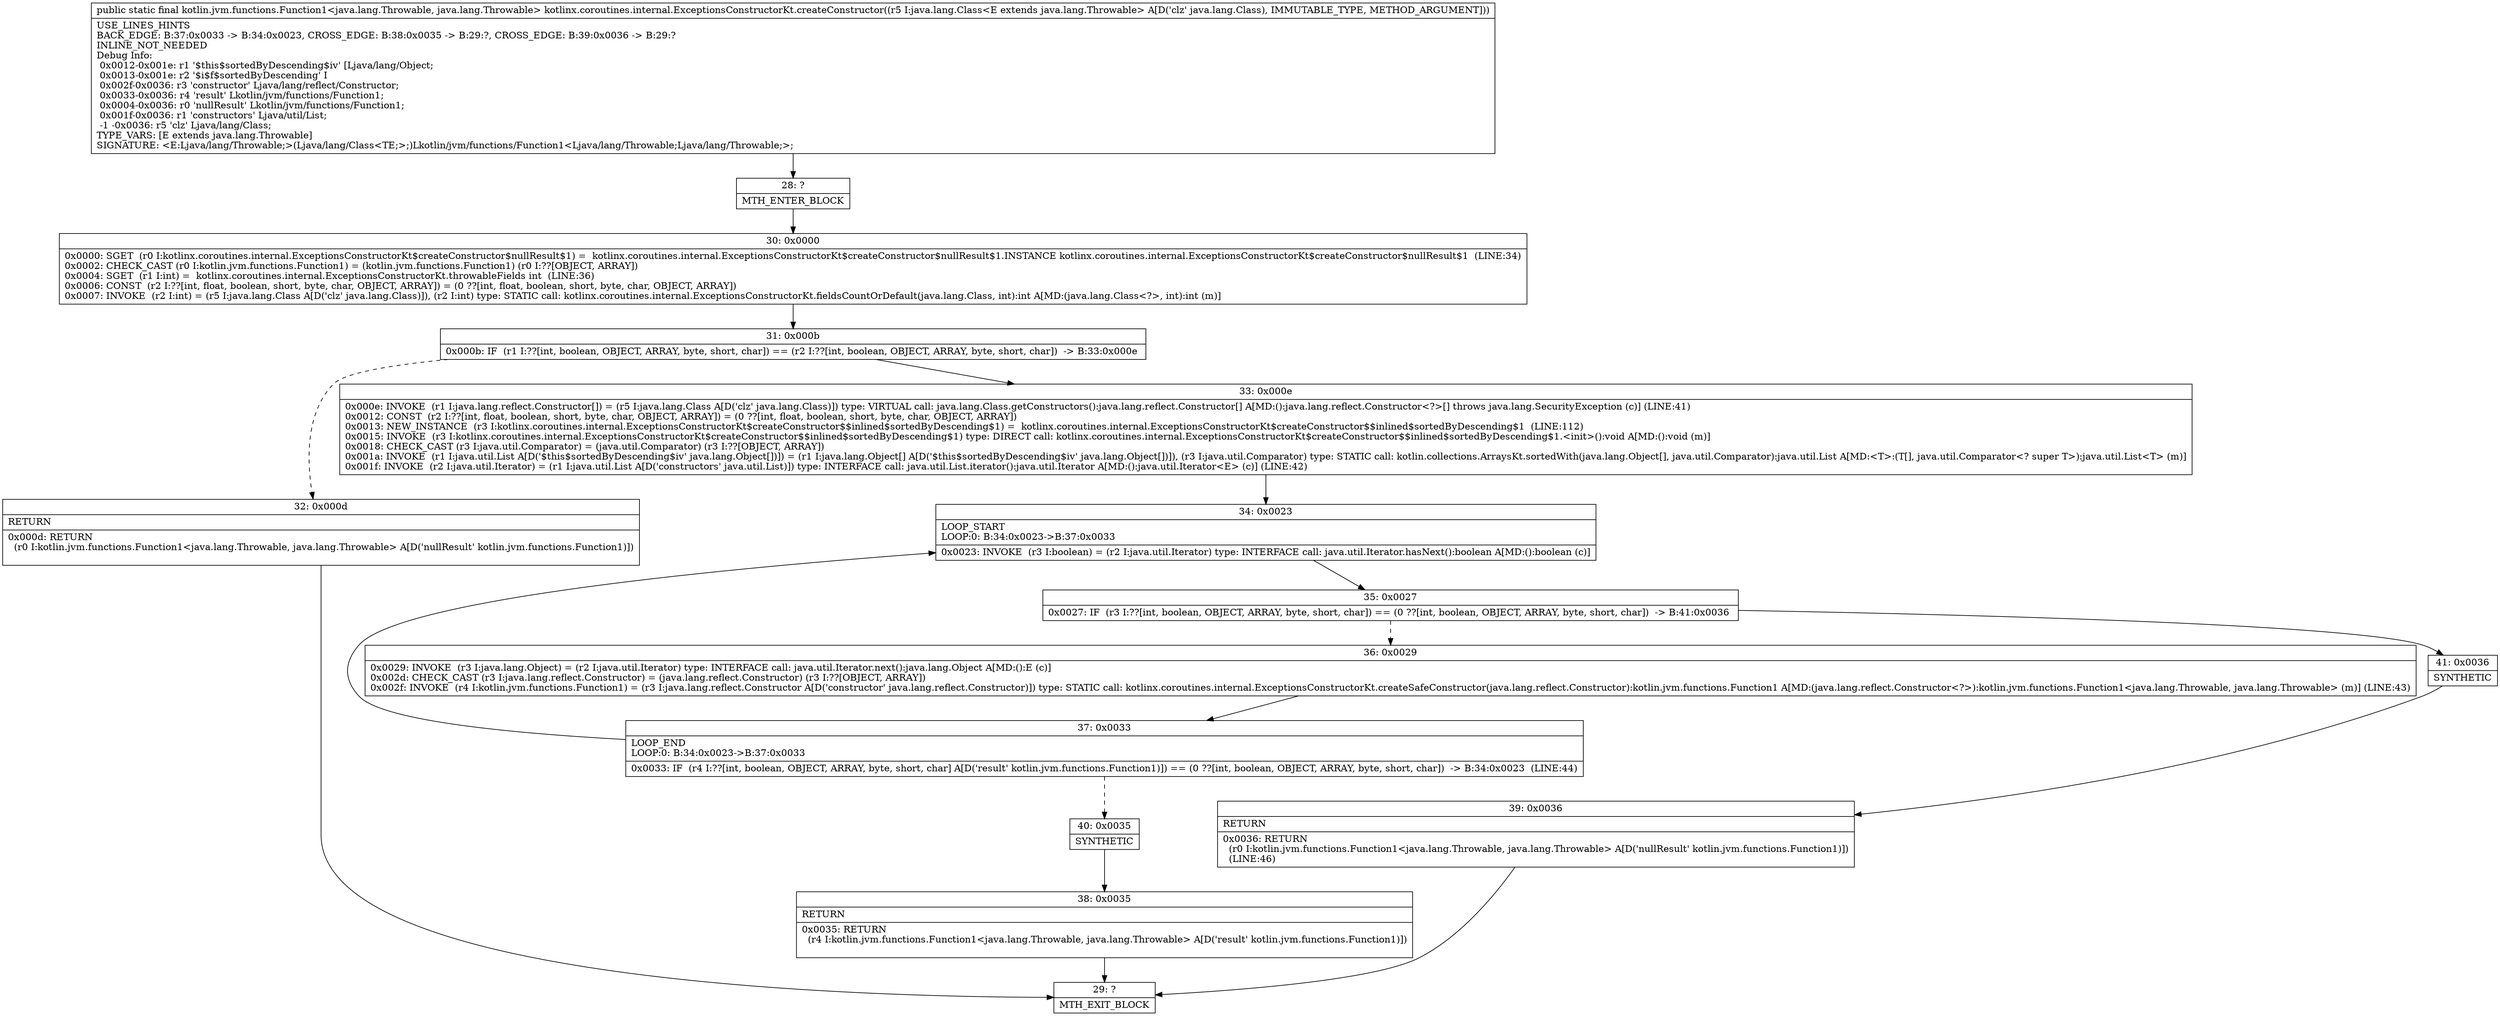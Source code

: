 digraph "CFG forkotlinx.coroutines.internal.ExceptionsConstructorKt.createConstructor(Ljava\/lang\/Class;)Lkotlin\/jvm\/functions\/Function1;" {
Node_28 [shape=record,label="{28\:\ ?|MTH_ENTER_BLOCK\l}"];
Node_30 [shape=record,label="{30\:\ 0x0000|0x0000: SGET  (r0 I:kotlinx.coroutines.internal.ExceptionsConstructorKt$createConstructor$nullResult$1) =  kotlinx.coroutines.internal.ExceptionsConstructorKt$createConstructor$nullResult$1.INSTANCE kotlinx.coroutines.internal.ExceptionsConstructorKt$createConstructor$nullResult$1  (LINE:34)\l0x0002: CHECK_CAST (r0 I:kotlin.jvm.functions.Function1) = (kotlin.jvm.functions.Function1) (r0 I:??[OBJECT, ARRAY]) \l0x0004: SGET  (r1 I:int) =  kotlinx.coroutines.internal.ExceptionsConstructorKt.throwableFields int  (LINE:36)\l0x0006: CONST  (r2 I:??[int, float, boolean, short, byte, char, OBJECT, ARRAY]) = (0 ??[int, float, boolean, short, byte, char, OBJECT, ARRAY]) \l0x0007: INVOKE  (r2 I:int) = (r5 I:java.lang.Class A[D('clz' java.lang.Class)]), (r2 I:int) type: STATIC call: kotlinx.coroutines.internal.ExceptionsConstructorKt.fieldsCountOrDefault(java.lang.Class, int):int A[MD:(java.lang.Class\<?\>, int):int (m)]\l}"];
Node_31 [shape=record,label="{31\:\ 0x000b|0x000b: IF  (r1 I:??[int, boolean, OBJECT, ARRAY, byte, short, char]) == (r2 I:??[int, boolean, OBJECT, ARRAY, byte, short, char])  \-\> B:33:0x000e \l}"];
Node_32 [shape=record,label="{32\:\ 0x000d|RETURN\l|0x000d: RETURN  \l  (r0 I:kotlin.jvm.functions.Function1\<java.lang.Throwable, java.lang.Throwable\> A[D('nullResult' kotlin.jvm.functions.Function1)])\l \l}"];
Node_29 [shape=record,label="{29\:\ ?|MTH_EXIT_BLOCK\l}"];
Node_33 [shape=record,label="{33\:\ 0x000e|0x000e: INVOKE  (r1 I:java.lang.reflect.Constructor[]) = (r5 I:java.lang.Class A[D('clz' java.lang.Class)]) type: VIRTUAL call: java.lang.Class.getConstructors():java.lang.reflect.Constructor[] A[MD:():java.lang.reflect.Constructor\<?\>[] throws java.lang.SecurityException (c)] (LINE:41)\l0x0012: CONST  (r2 I:??[int, float, boolean, short, byte, char, OBJECT, ARRAY]) = (0 ??[int, float, boolean, short, byte, char, OBJECT, ARRAY]) \l0x0013: NEW_INSTANCE  (r3 I:kotlinx.coroutines.internal.ExceptionsConstructorKt$createConstructor$$inlined$sortedByDescending$1) =  kotlinx.coroutines.internal.ExceptionsConstructorKt$createConstructor$$inlined$sortedByDescending$1  (LINE:112)\l0x0015: INVOKE  (r3 I:kotlinx.coroutines.internal.ExceptionsConstructorKt$createConstructor$$inlined$sortedByDescending$1) type: DIRECT call: kotlinx.coroutines.internal.ExceptionsConstructorKt$createConstructor$$inlined$sortedByDescending$1.\<init\>():void A[MD:():void (m)]\l0x0018: CHECK_CAST (r3 I:java.util.Comparator) = (java.util.Comparator) (r3 I:??[OBJECT, ARRAY]) \l0x001a: INVOKE  (r1 I:java.util.List A[D('$this$sortedByDescending$iv' java.lang.Object[])]) = (r1 I:java.lang.Object[] A[D('$this$sortedByDescending$iv' java.lang.Object[])]), (r3 I:java.util.Comparator) type: STATIC call: kotlin.collections.ArraysKt.sortedWith(java.lang.Object[], java.util.Comparator):java.util.List A[MD:\<T\>:(T[], java.util.Comparator\<? super T\>):java.util.List\<T\> (m)]\l0x001f: INVOKE  (r2 I:java.util.Iterator) = (r1 I:java.util.List A[D('constructors' java.util.List)]) type: INTERFACE call: java.util.List.iterator():java.util.Iterator A[MD:():java.util.Iterator\<E\> (c)] (LINE:42)\l}"];
Node_34 [shape=record,label="{34\:\ 0x0023|LOOP_START\lLOOP:0: B:34:0x0023\-\>B:37:0x0033\l|0x0023: INVOKE  (r3 I:boolean) = (r2 I:java.util.Iterator) type: INTERFACE call: java.util.Iterator.hasNext():boolean A[MD:():boolean (c)]\l}"];
Node_35 [shape=record,label="{35\:\ 0x0027|0x0027: IF  (r3 I:??[int, boolean, OBJECT, ARRAY, byte, short, char]) == (0 ??[int, boolean, OBJECT, ARRAY, byte, short, char])  \-\> B:41:0x0036 \l}"];
Node_36 [shape=record,label="{36\:\ 0x0029|0x0029: INVOKE  (r3 I:java.lang.Object) = (r2 I:java.util.Iterator) type: INTERFACE call: java.util.Iterator.next():java.lang.Object A[MD:():E (c)]\l0x002d: CHECK_CAST (r3 I:java.lang.reflect.Constructor) = (java.lang.reflect.Constructor) (r3 I:??[OBJECT, ARRAY]) \l0x002f: INVOKE  (r4 I:kotlin.jvm.functions.Function1) = (r3 I:java.lang.reflect.Constructor A[D('constructor' java.lang.reflect.Constructor)]) type: STATIC call: kotlinx.coroutines.internal.ExceptionsConstructorKt.createSafeConstructor(java.lang.reflect.Constructor):kotlin.jvm.functions.Function1 A[MD:(java.lang.reflect.Constructor\<?\>):kotlin.jvm.functions.Function1\<java.lang.Throwable, java.lang.Throwable\> (m)] (LINE:43)\l}"];
Node_37 [shape=record,label="{37\:\ 0x0033|LOOP_END\lLOOP:0: B:34:0x0023\-\>B:37:0x0033\l|0x0033: IF  (r4 I:??[int, boolean, OBJECT, ARRAY, byte, short, char] A[D('result' kotlin.jvm.functions.Function1)]) == (0 ??[int, boolean, OBJECT, ARRAY, byte, short, char])  \-\> B:34:0x0023  (LINE:44)\l}"];
Node_40 [shape=record,label="{40\:\ 0x0035|SYNTHETIC\l}"];
Node_38 [shape=record,label="{38\:\ 0x0035|RETURN\l|0x0035: RETURN  \l  (r4 I:kotlin.jvm.functions.Function1\<java.lang.Throwable, java.lang.Throwable\> A[D('result' kotlin.jvm.functions.Function1)])\l \l}"];
Node_41 [shape=record,label="{41\:\ 0x0036|SYNTHETIC\l}"];
Node_39 [shape=record,label="{39\:\ 0x0036|RETURN\l|0x0036: RETURN  \l  (r0 I:kotlin.jvm.functions.Function1\<java.lang.Throwable, java.lang.Throwable\> A[D('nullResult' kotlin.jvm.functions.Function1)])\l  (LINE:46)\l}"];
MethodNode[shape=record,label="{public static final kotlin.jvm.functions.Function1\<java.lang.Throwable, java.lang.Throwable\> kotlinx.coroutines.internal.ExceptionsConstructorKt.createConstructor((r5 I:java.lang.Class\<E extends java.lang.Throwable\> A[D('clz' java.lang.Class), IMMUTABLE_TYPE, METHOD_ARGUMENT]))  | USE_LINES_HINTS\lBACK_EDGE: B:37:0x0033 \-\> B:34:0x0023, CROSS_EDGE: B:38:0x0035 \-\> B:29:?, CROSS_EDGE: B:39:0x0036 \-\> B:29:?\lINLINE_NOT_NEEDED\lDebug Info:\l  0x0012\-0x001e: r1 '$this$sortedByDescending$iv' [Ljava\/lang\/Object;\l  0x0013\-0x001e: r2 '$i$f$sortedByDescending' I\l  0x002f\-0x0036: r3 'constructor' Ljava\/lang\/reflect\/Constructor;\l  0x0033\-0x0036: r4 'result' Lkotlin\/jvm\/functions\/Function1;\l  0x0004\-0x0036: r0 'nullResult' Lkotlin\/jvm\/functions\/Function1;\l  0x001f\-0x0036: r1 'constructors' Ljava\/util\/List;\l  \-1 \-0x0036: r5 'clz' Ljava\/lang\/Class;\lTYPE_VARS: [E extends java.lang.Throwable]\lSIGNATURE: \<E:Ljava\/lang\/Throwable;\>(Ljava\/lang\/Class\<TE;\>;)Lkotlin\/jvm\/functions\/Function1\<Ljava\/lang\/Throwable;Ljava\/lang\/Throwable;\>;\l}"];
MethodNode -> Node_28;Node_28 -> Node_30;
Node_30 -> Node_31;
Node_31 -> Node_32[style=dashed];
Node_31 -> Node_33;
Node_32 -> Node_29;
Node_33 -> Node_34;
Node_34 -> Node_35;
Node_35 -> Node_36[style=dashed];
Node_35 -> Node_41;
Node_36 -> Node_37;
Node_37 -> Node_34;
Node_37 -> Node_40[style=dashed];
Node_40 -> Node_38;
Node_38 -> Node_29;
Node_41 -> Node_39;
Node_39 -> Node_29;
}

